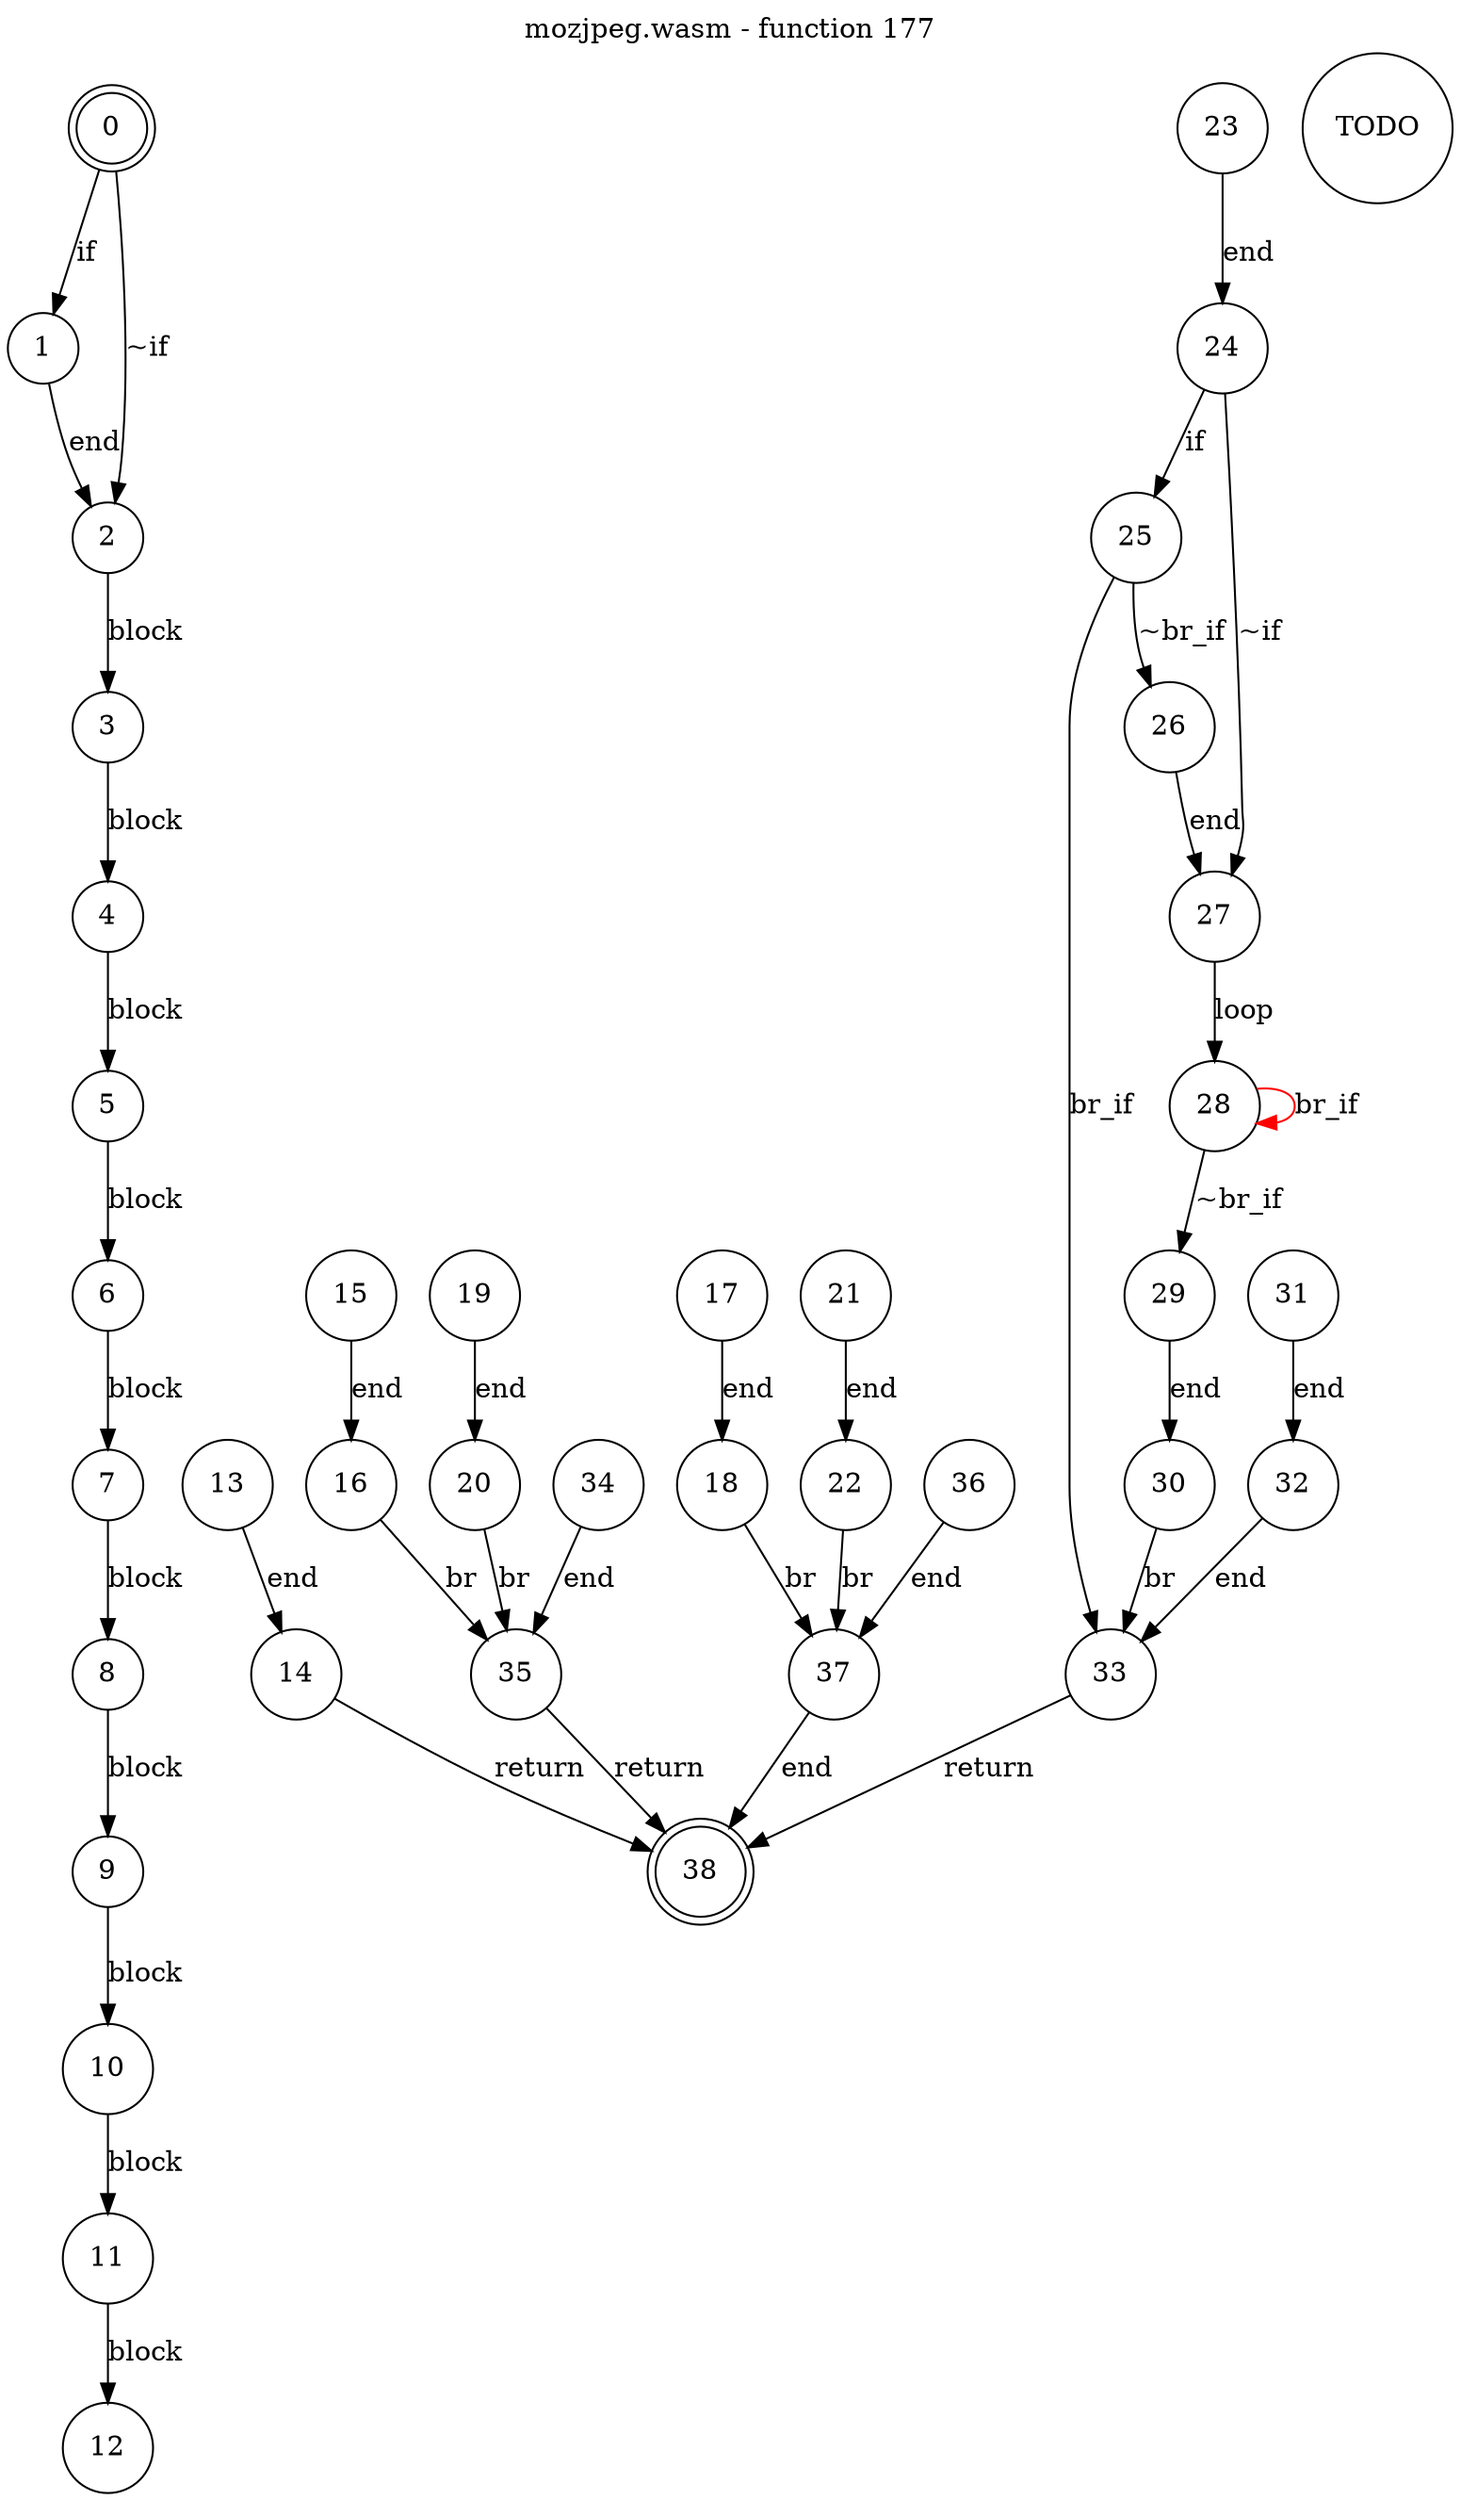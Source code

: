 digraph finite_state_machine {
    label = "mozjpeg.wasm - function 177"
    labelloc =  t
    labelfontsize = 16
    labelfontcolor = black
    labelfontname = "Helvetica"
    node [shape = doublecircle]; 0 38;
    node [shape = circle];
    0 -> 1[label = "if"];
    0 -> 2[label = "~if"];
    1 -> 2[label = "end"];
    2 -> 3[label = "block"];
    3 -> 4[label = "block"];
    4 -> 5[label = "block"];
    5 -> 6[label = "block"];
    6 -> 7[label = "block"];
    7 -> 8[label = "block"];
    8 -> 9[label = "block"];
    9 -> 10[label = "block"];
    10 -> 11[label = "block"];
    11 -> 12[label = "block"];
TODO
    13 -> 14[label = "end"];
    14 -> 38[label = "return"];
    15 -> 16[label = "end"];
    16 -> 35[label = "br"];
    17 -> 18[label = "end"];
    18 -> 37[label = "br"];
    19 -> 20[label = "end"];
    20 -> 35[label = "br"];
    21 -> 22[label = "end"];
    22 -> 37[label = "br"];
    23 -> 24[label = "end"];
    24 -> 25[label = "if"];
    24 -> 27[label = "~if"];
    25 -> 26[label = "~br_if"];
    25 -> 33[label = "br_if"];
    26 -> 27[label = "end"];
    27 -> 28[label = "loop"];
    28 -> 29[label = "~br_if"];
    28 -> 28[color="red" label = "br_if"];
    29 -> 30[label = "end"];
    30 -> 33[label = "br"];
    31 -> 32[label = "end"];
    32 -> 33[label = "end"];
    33 -> 38[label = "return"];
    34 -> 35[label = "end"];
    35 -> 38[label = "return"];
    36 -> 37[label = "end"];
    37 -> 38[label = "end"];
}
